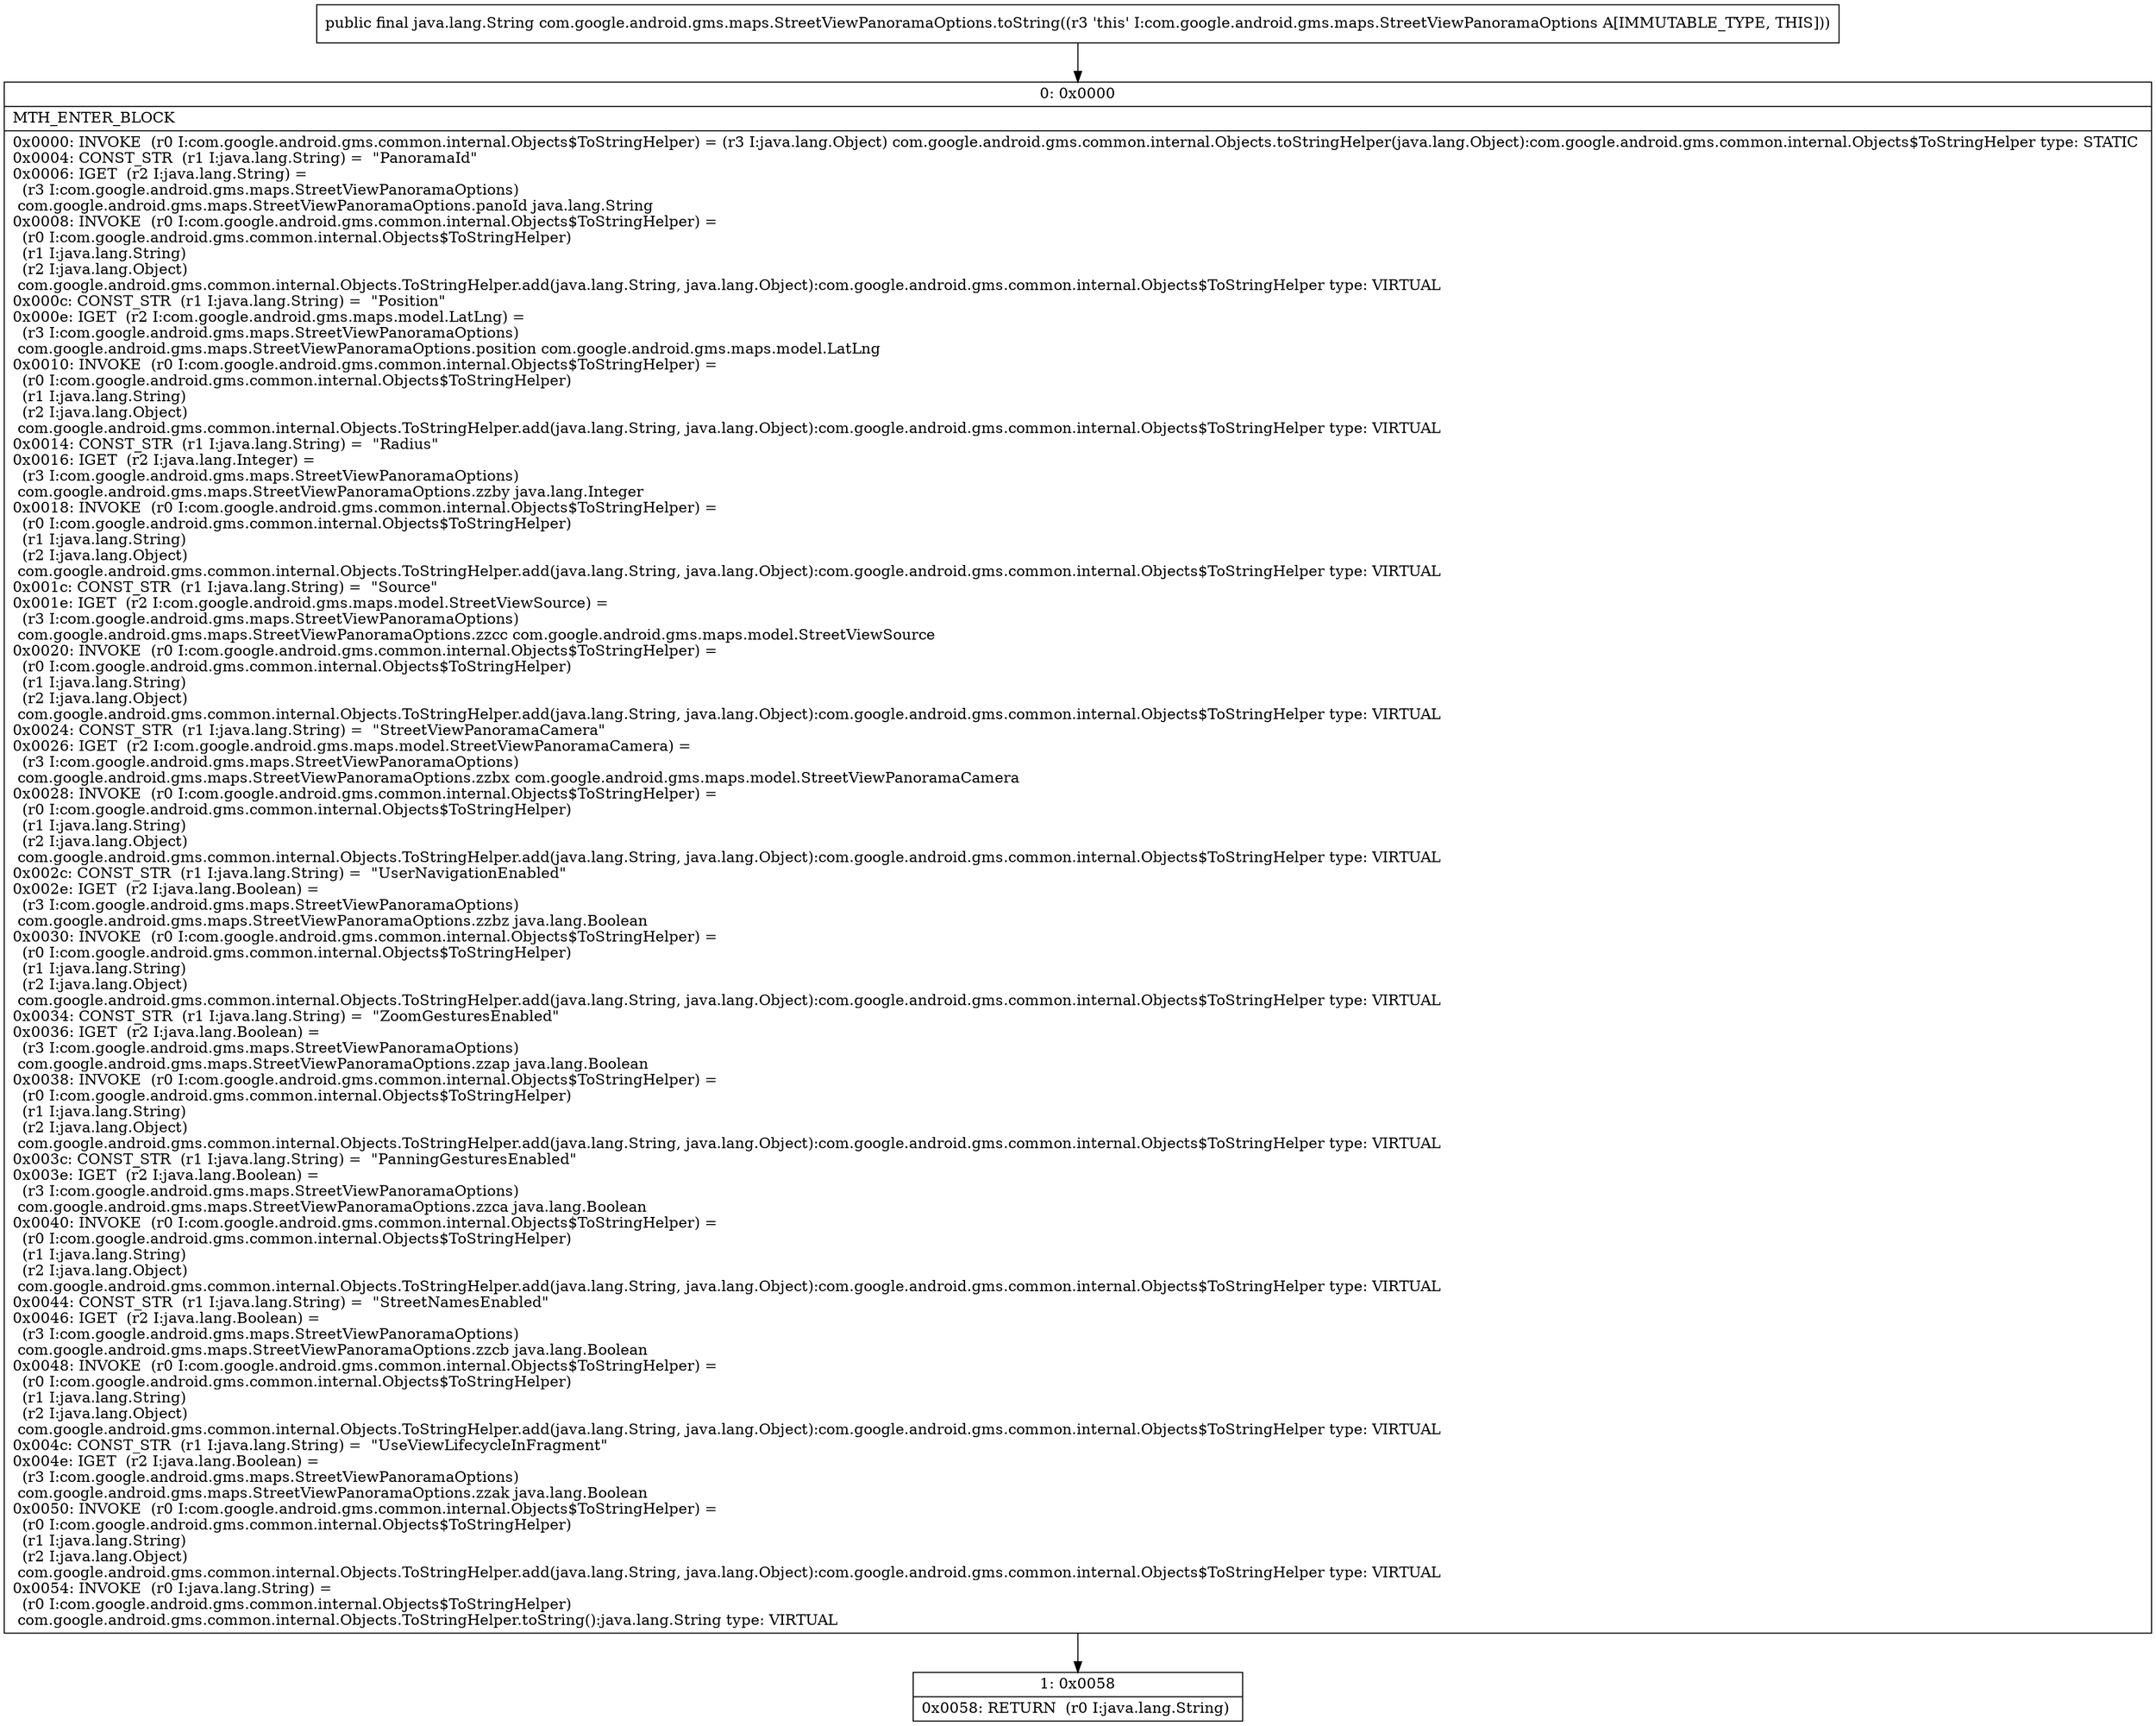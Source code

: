 digraph "CFG forcom.google.android.gms.maps.StreetViewPanoramaOptions.toString()Ljava\/lang\/String;" {
Node_0 [shape=record,label="{0\:\ 0x0000|MTH_ENTER_BLOCK\l|0x0000: INVOKE  (r0 I:com.google.android.gms.common.internal.Objects$ToStringHelper) = (r3 I:java.lang.Object) com.google.android.gms.common.internal.Objects.toStringHelper(java.lang.Object):com.google.android.gms.common.internal.Objects$ToStringHelper type: STATIC \l0x0004: CONST_STR  (r1 I:java.lang.String) =  \"PanoramaId\" \l0x0006: IGET  (r2 I:java.lang.String) = \l  (r3 I:com.google.android.gms.maps.StreetViewPanoramaOptions)\l com.google.android.gms.maps.StreetViewPanoramaOptions.panoId java.lang.String \l0x0008: INVOKE  (r0 I:com.google.android.gms.common.internal.Objects$ToStringHelper) = \l  (r0 I:com.google.android.gms.common.internal.Objects$ToStringHelper)\l  (r1 I:java.lang.String)\l  (r2 I:java.lang.Object)\l com.google.android.gms.common.internal.Objects.ToStringHelper.add(java.lang.String, java.lang.Object):com.google.android.gms.common.internal.Objects$ToStringHelper type: VIRTUAL \l0x000c: CONST_STR  (r1 I:java.lang.String) =  \"Position\" \l0x000e: IGET  (r2 I:com.google.android.gms.maps.model.LatLng) = \l  (r3 I:com.google.android.gms.maps.StreetViewPanoramaOptions)\l com.google.android.gms.maps.StreetViewPanoramaOptions.position com.google.android.gms.maps.model.LatLng \l0x0010: INVOKE  (r0 I:com.google.android.gms.common.internal.Objects$ToStringHelper) = \l  (r0 I:com.google.android.gms.common.internal.Objects$ToStringHelper)\l  (r1 I:java.lang.String)\l  (r2 I:java.lang.Object)\l com.google.android.gms.common.internal.Objects.ToStringHelper.add(java.lang.String, java.lang.Object):com.google.android.gms.common.internal.Objects$ToStringHelper type: VIRTUAL \l0x0014: CONST_STR  (r1 I:java.lang.String) =  \"Radius\" \l0x0016: IGET  (r2 I:java.lang.Integer) = \l  (r3 I:com.google.android.gms.maps.StreetViewPanoramaOptions)\l com.google.android.gms.maps.StreetViewPanoramaOptions.zzby java.lang.Integer \l0x0018: INVOKE  (r0 I:com.google.android.gms.common.internal.Objects$ToStringHelper) = \l  (r0 I:com.google.android.gms.common.internal.Objects$ToStringHelper)\l  (r1 I:java.lang.String)\l  (r2 I:java.lang.Object)\l com.google.android.gms.common.internal.Objects.ToStringHelper.add(java.lang.String, java.lang.Object):com.google.android.gms.common.internal.Objects$ToStringHelper type: VIRTUAL \l0x001c: CONST_STR  (r1 I:java.lang.String) =  \"Source\" \l0x001e: IGET  (r2 I:com.google.android.gms.maps.model.StreetViewSource) = \l  (r3 I:com.google.android.gms.maps.StreetViewPanoramaOptions)\l com.google.android.gms.maps.StreetViewPanoramaOptions.zzcc com.google.android.gms.maps.model.StreetViewSource \l0x0020: INVOKE  (r0 I:com.google.android.gms.common.internal.Objects$ToStringHelper) = \l  (r0 I:com.google.android.gms.common.internal.Objects$ToStringHelper)\l  (r1 I:java.lang.String)\l  (r2 I:java.lang.Object)\l com.google.android.gms.common.internal.Objects.ToStringHelper.add(java.lang.String, java.lang.Object):com.google.android.gms.common.internal.Objects$ToStringHelper type: VIRTUAL \l0x0024: CONST_STR  (r1 I:java.lang.String) =  \"StreetViewPanoramaCamera\" \l0x0026: IGET  (r2 I:com.google.android.gms.maps.model.StreetViewPanoramaCamera) = \l  (r3 I:com.google.android.gms.maps.StreetViewPanoramaOptions)\l com.google.android.gms.maps.StreetViewPanoramaOptions.zzbx com.google.android.gms.maps.model.StreetViewPanoramaCamera \l0x0028: INVOKE  (r0 I:com.google.android.gms.common.internal.Objects$ToStringHelper) = \l  (r0 I:com.google.android.gms.common.internal.Objects$ToStringHelper)\l  (r1 I:java.lang.String)\l  (r2 I:java.lang.Object)\l com.google.android.gms.common.internal.Objects.ToStringHelper.add(java.lang.String, java.lang.Object):com.google.android.gms.common.internal.Objects$ToStringHelper type: VIRTUAL \l0x002c: CONST_STR  (r1 I:java.lang.String) =  \"UserNavigationEnabled\" \l0x002e: IGET  (r2 I:java.lang.Boolean) = \l  (r3 I:com.google.android.gms.maps.StreetViewPanoramaOptions)\l com.google.android.gms.maps.StreetViewPanoramaOptions.zzbz java.lang.Boolean \l0x0030: INVOKE  (r0 I:com.google.android.gms.common.internal.Objects$ToStringHelper) = \l  (r0 I:com.google.android.gms.common.internal.Objects$ToStringHelper)\l  (r1 I:java.lang.String)\l  (r2 I:java.lang.Object)\l com.google.android.gms.common.internal.Objects.ToStringHelper.add(java.lang.String, java.lang.Object):com.google.android.gms.common.internal.Objects$ToStringHelper type: VIRTUAL \l0x0034: CONST_STR  (r1 I:java.lang.String) =  \"ZoomGesturesEnabled\" \l0x0036: IGET  (r2 I:java.lang.Boolean) = \l  (r3 I:com.google.android.gms.maps.StreetViewPanoramaOptions)\l com.google.android.gms.maps.StreetViewPanoramaOptions.zzap java.lang.Boolean \l0x0038: INVOKE  (r0 I:com.google.android.gms.common.internal.Objects$ToStringHelper) = \l  (r0 I:com.google.android.gms.common.internal.Objects$ToStringHelper)\l  (r1 I:java.lang.String)\l  (r2 I:java.lang.Object)\l com.google.android.gms.common.internal.Objects.ToStringHelper.add(java.lang.String, java.lang.Object):com.google.android.gms.common.internal.Objects$ToStringHelper type: VIRTUAL \l0x003c: CONST_STR  (r1 I:java.lang.String) =  \"PanningGesturesEnabled\" \l0x003e: IGET  (r2 I:java.lang.Boolean) = \l  (r3 I:com.google.android.gms.maps.StreetViewPanoramaOptions)\l com.google.android.gms.maps.StreetViewPanoramaOptions.zzca java.lang.Boolean \l0x0040: INVOKE  (r0 I:com.google.android.gms.common.internal.Objects$ToStringHelper) = \l  (r0 I:com.google.android.gms.common.internal.Objects$ToStringHelper)\l  (r1 I:java.lang.String)\l  (r2 I:java.lang.Object)\l com.google.android.gms.common.internal.Objects.ToStringHelper.add(java.lang.String, java.lang.Object):com.google.android.gms.common.internal.Objects$ToStringHelper type: VIRTUAL \l0x0044: CONST_STR  (r1 I:java.lang.String) =  \"StreetNamesEnabled\" \l0x0046: IGET  (r2 I:java.lang.Boolean) = \l  (r3 I:com.google.android.gms.maps.StreetViewPanoramaOptions)\l com.google.android.gms.maps.StreetViewPanoramaOptions.zzcb java.lang.Boolean \l0x0048: INVOKE  (r0 I:com.google.android.gms.common.internal.Objects$ToStringHelper) = \l  (r0 I:com.google.android.gms.common.internal.Objects$ToStringHelper)\l  (r1 I:java.lang.String)\l  (r2 I:java.lang.Object)\l com.google.android.gms.common.internal.Objects.ToStringHelper.add(java.lang.String, java.lang.Object):com.google.android.gms.common.internal.Objects$ToStringHelper type: VIRTUAL \l0x004c: CONST_STR  (r1 I:java.lang.String) =  \"UseViewLifecycleInFragment\" \l0x004e: IGET  (r2 I:java.lang.Boolean) = \l  (r3 I:com.google.android.gms.maps.StreetViewPanoramaOptions)\l com.google.android.gms.maps.StreetViewPanoramaOptions.zzak java.lang.Boolean \l0x0050: INVOKE  (r0 I:com.google.android.gms.common.internal.Objects$ToStringHelper) = \l  (r0 I:com.google.android.gms.common.internal.Objects$ToStringHelper)\l  (r1 I:java.lang.String)\l  (r2 I:java.lang.Object)\l com.google.android.gms.common.internal.Objects.ToStringHelper.add(java.lang.String, java.lang.Object):com.google.android.gms.common.internal.Objects$ToStringHelper type: VIRTUAL \l0x0054: INVOKE  (r0 I:java.lang.String) = \l  (r0 I:com.google.android.gms.common.internal.Objects$ToStringHelper)\l com.google.android.gms.common.internal.Objects.ToStringHelper.toString():java.lang.String type: VIRTUAL \l}"];
Node_1 [shape=record,label="{1\:\ 0x0058|0x0058: RETURN  (r0 I:java.lang.String) \l}"];
MethodNode[shape=record,label="{public final java.lang.String com.google.android.gms.maps.StreetViewPanoramaOptions.toString((r3 'this' I:com.google.android.gms.maps.StreetViewPanoramaOptions A[IMMUTABLE_TYPE, THIS])) }"];
MethodNode -> Node_0;
Node_0 -> Node_1;
}


